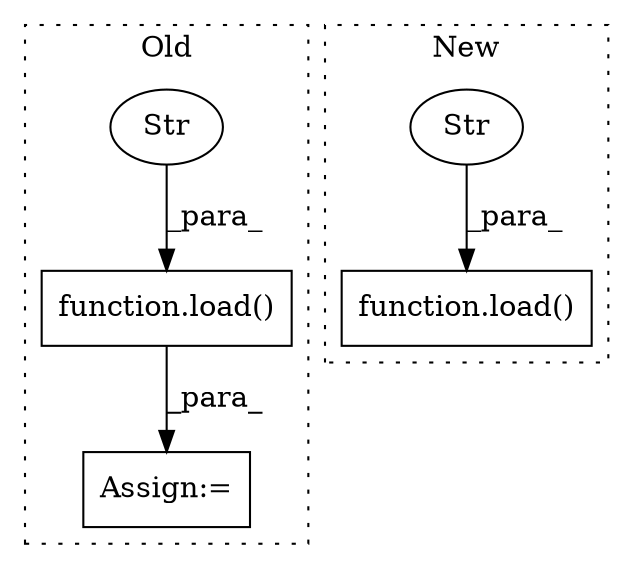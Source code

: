 digraph G {
subgraph cluster0 {
1 [label="function.load()" a="75" s="2320,2344" l="18,96" shape="box"];
3 [label="Str" a="66" s="2338" l="6" shape="ellipse"];
5 [label="Assign:=" a="68" s="2317" l="3" shape="box"];
label = "Old";
style="dotted";
}
subgraph cluster1 {
2 [label="function.load()" a="75" s="2378,2402" l="18,92" shape="box"];
4 [label="Str" a="66" s="2396" l="6" shape="ellipse"];
label = "New";
style="dotted";
}
1 -> 5 [label="_para_"];
3 -> 1 [label="_para_"];
4 -> 2 [label="_para_"];
}
